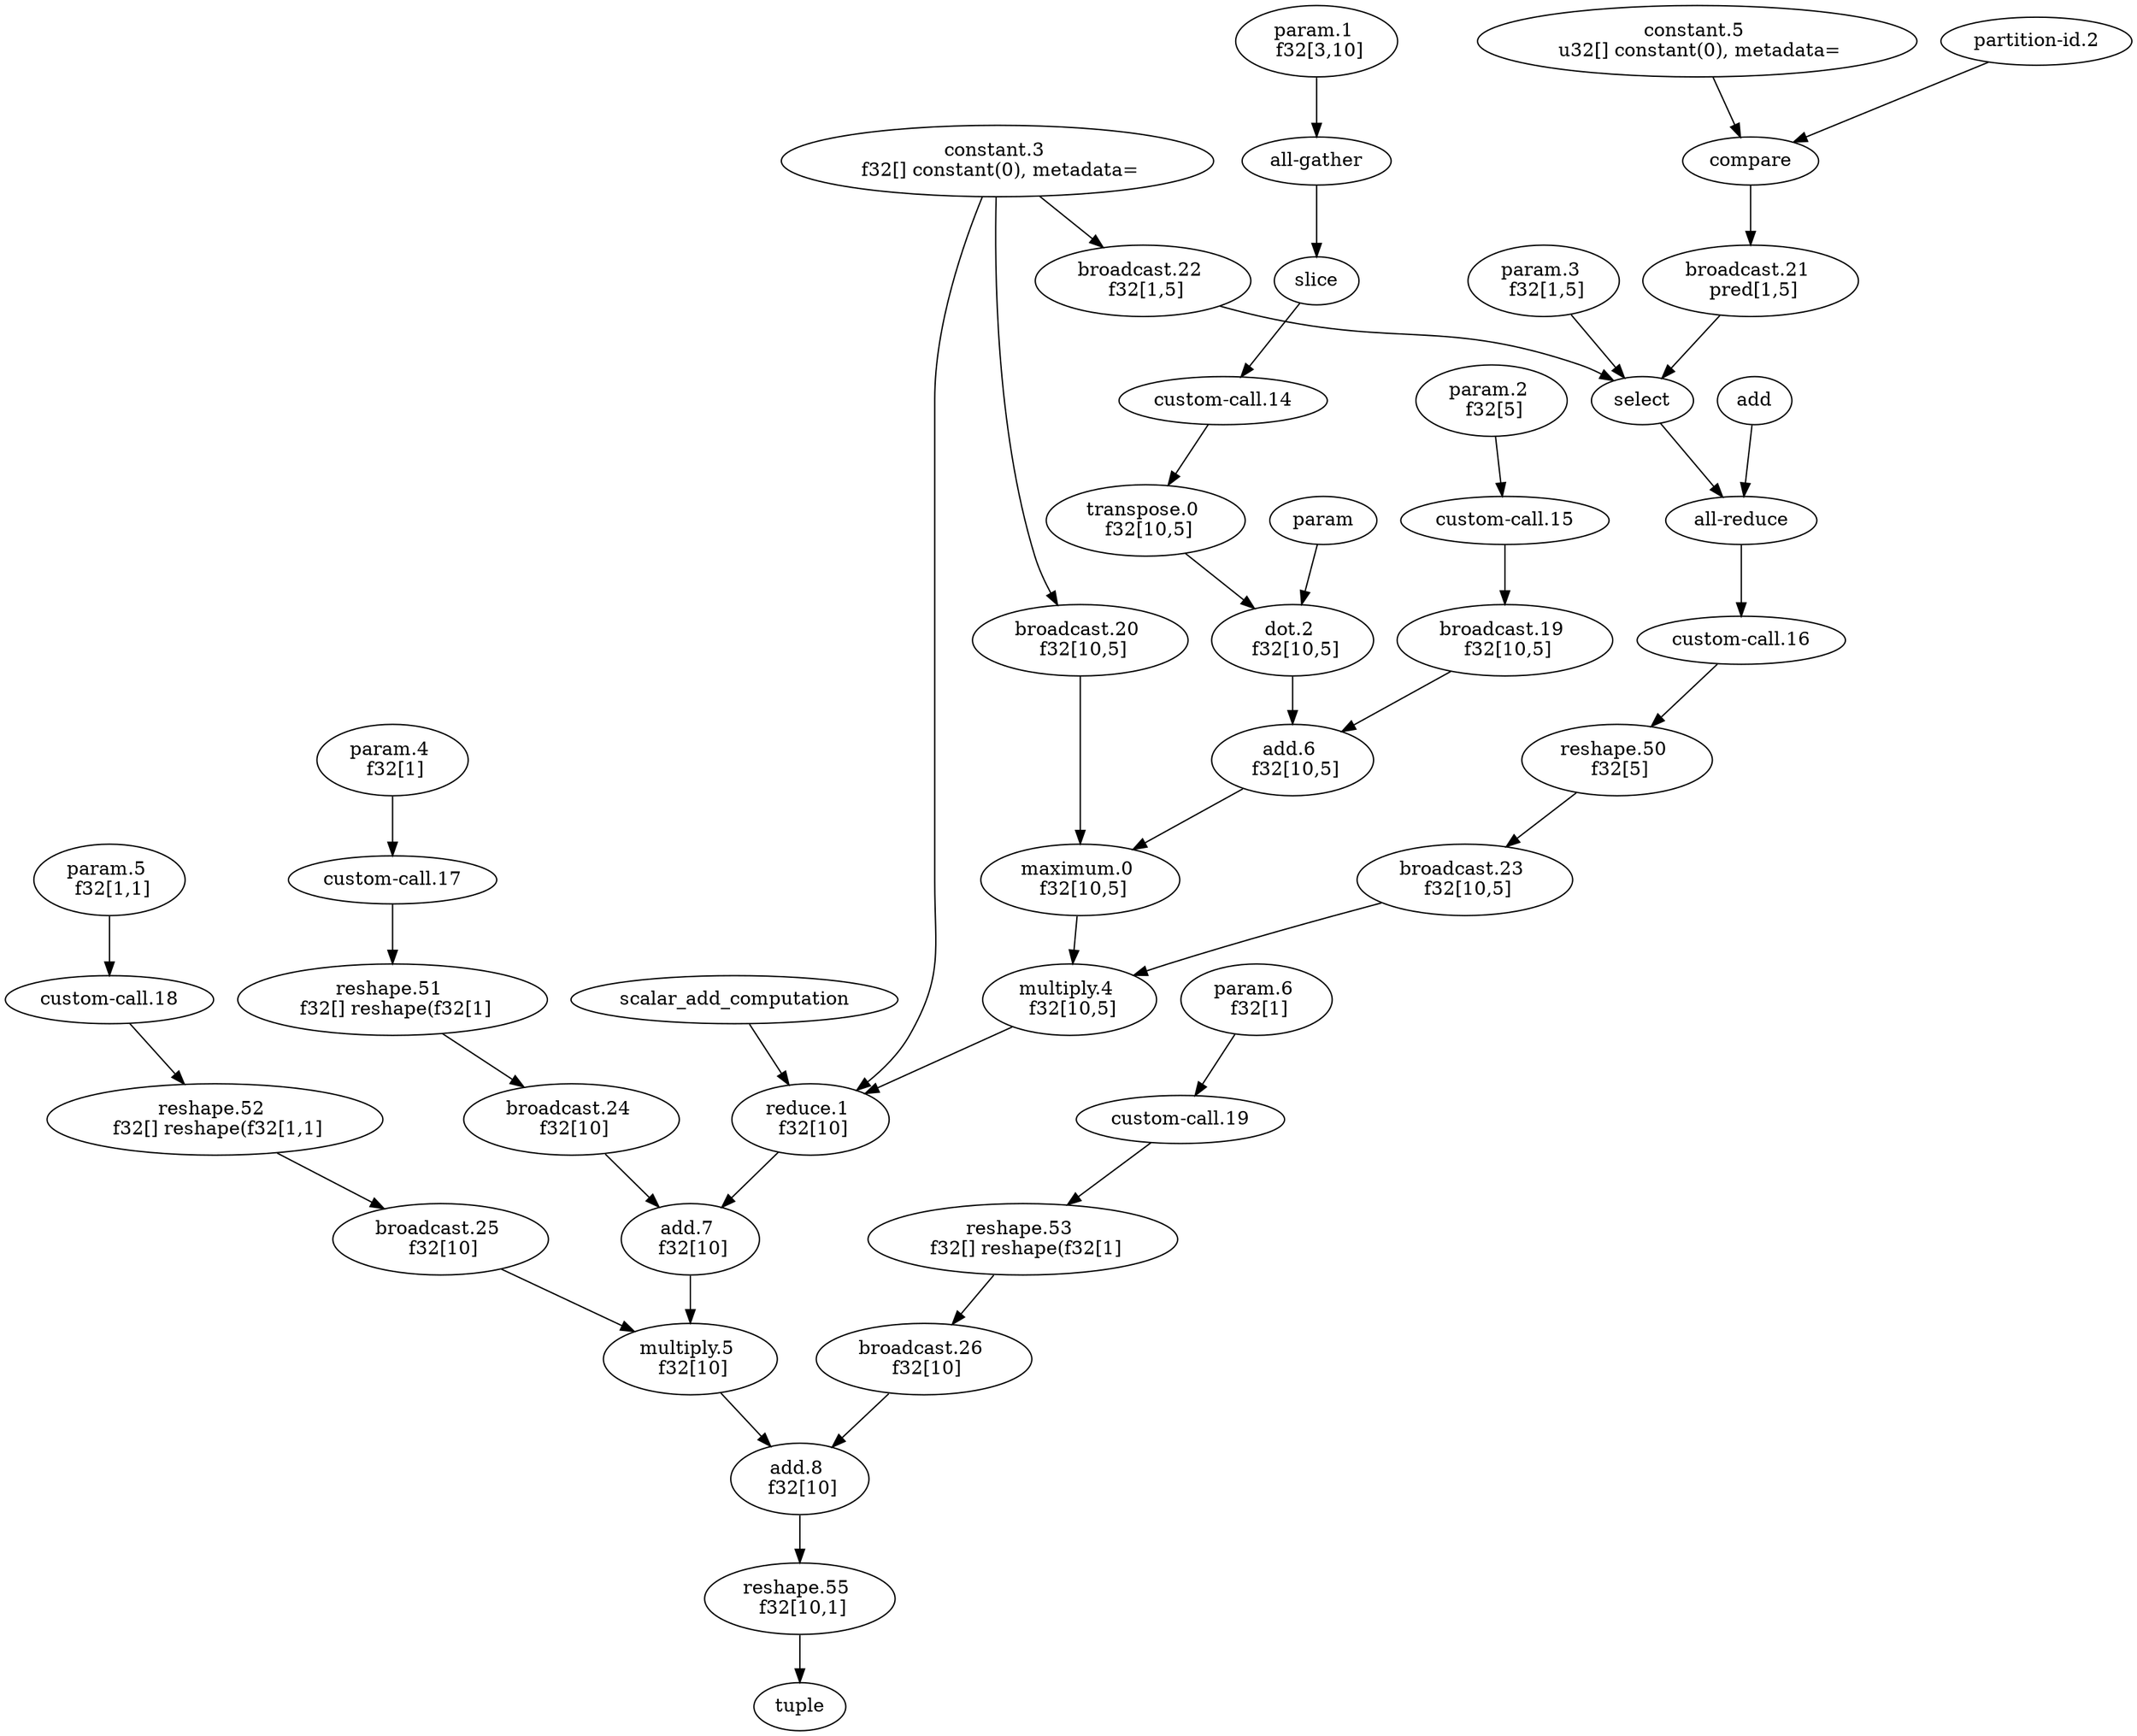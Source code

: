 digraph HloModule {
	"param.1" [label="param.1 \n f32[3,10]"];
	"transpose.0" [label="transpose.0 \n f32[10,5]"];
	"dot.2" [label="dot.2 \n f32[10,5]"];
	"param.2" [label="param.2 \n f32[5]"];
	"broadcast.19" [label="broadcast.19 \n f32[10,5]"];
	"add.6" [label="add.6 \n f32[10,5]"];
	"constant.3" [label="constant.3 \n f32[] constant(0), metadata="];
	"broadcast.20" [label="broadcast.20 \n f32[10,5]"];
	"maximum.0" [label="maximum.0 \n f32[10,5]"];
	"constant.5" [label="constant.5 \n u32[] constant(0), metadata="];
	"broadcast.21" [label="broadcast.21 \n pred[1,5]"];
	"param.3" [label="param.3 \n f32[1,5]"];
	"broadcast.22" [label="broadcast.22 \n f32[1,5]"];
	"reshape.50" [label="reshape.50 \n f32[5]"];
	"broadcast.23" [label="broadcast.23 \n f32[10,5]"];
	"multiply.4" [label="multiply.4 \n f32[10,5]"];
	"reduce.1" [label="reduce.1 \n f32[10]"];
	"param.4" [label="param.4 \n f32[1]"];
	"reshape.51" [label="reshape.51 \n f32[] reshape(f32[1]"];
	"broadcast.24" [label="broadcast.24 \n f32[10]"];
	"add.7" [label="add.7 \n f32[10]"];
	"param.5" [label="param.5 \n f32[1,1]"];
	"reshape.52" [label="reshape.52 \n f32[] reshape(f32[1,1]"];
	"broadcast.25" [label="broadcast.25 \n f32[10]"];
	"multiply.5" [label="multiply.5 \n f32[10]"];
	"param.6" [label="param.6 \n f32[1]"];
	"reshape.53" [label="reshape.53 \n f32[] reshape(f32[1]"];
	"broadcast.26" [label="broadcast.26 \n f32[10]"];
	"add.8" [label="add.8 \n f32[10]"];
	"reshape.55" [label="reshape.55 \n f32[10,1]"]; 
 	"param.1" -> "all-gather";
	"all-gather" -> "slice";
	"slice" -> "custom-call.14";
	"custom-call.14" -> "transpose.0";
	"param" -> "dot.2";
	"transpose.0" -> "dot.2";
	"param.2" -> "custom-call.15";
	"custom-call.15" -> "broadcast.19";
	"dot.2" -> "add.6";
	"broadcast.19" -> "add.6";
	"constant.3" -> "broadcast.20";
	"add.6" -> "maximum.0";
	"broadcast.20" -> "maximum.0";
	"partition-id.2" -> "compare";
	"constant.5" -> "compare";
	"compare" -> "broadcast.21";
	"constant.3" -> "broadcast.22";
	"broadcast.21" -> "select";
	"param.3" -> "select";
	"broadcast.22" -> "select";
	"select" -> "all-reduce";
	"add" -> "all-reduce";
	"all-reduce" -> "custom-call.16";
	"custom-call.16" -> "reshape.50";
	"reshape.50" -> "broadcast.23";
	"maximum.0" -> "multiply.4";
	"broadcast.23" -> "multiply.4";
	"multiply.4" -> "reduce.1";
	"constant.3" -> "reduce.1";
	"scalar_add_computation" -> "reduce.1";
	"param.4" -> "custom-call.17";
	"custom-call.17" -> "reshape.51";
	"reshape.51" -> "broadcast.24";
	"reduce.1" -> "add.7";
	"broadcast.24" -> "add.7";
	"param.5" -> "custom-call.18";
	"custom-call.18" -> "reshape.52";
	"reshape.52" -> "broadcast.25";
	"add.7" -> "multiply.5";
	"broadcast.25" -> "multiply.5";
	"param.6" -> "custom-call.19";
	"custom-call.19" -> "reshape.53";
	"reshape.53" -> "broadcast.26";
	"multiply.5" -> "add.8";
	"broadcast.26" -> "add.8";
	"add.8" -> "reshape.55";
	"reshape.55" -> "tuple";
}